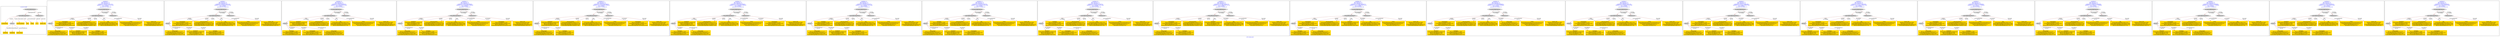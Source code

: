 digraph n0 {
fontcolor="blue"
remincross="true"
label="s20-s-lacma.xml"
subgraph cluster_0 {
label="1-correct model"
n2[style="filled",color="white",fillcolor="lightgray",label="CulturalHeritageObject1"];
n3[shape="plaintext",style="filled",fillcolor="gold",label="creationDate"];
n4[style="filled",color="white",fillcolor="lightgray",label="Person1"];
n5[shape="plaintext",style="filled",fillcolor="gold",label="Artwork_Details"];
n6[shape="plaintext",style="filled",fillcolor="gold",label="title"];
n7[shape="plaintext",style="filled",fillcolor="gold",label="Origin"];
n8[shape="plaintext",style="filled",fillcolor="gold",label="ID"];
n9[shape="plaintext",style="filled",fillcolor="gold",label="birthDate"];
n10[shape="plaintext",style="filled",fillcolor="gold",label="deathDate"];
n11[shape="plaintext",style="filled",fillcolor="gold",label="Artist_Name"];
n12[style="filled",color="white",fillcolor="lightgray",label="EuropeanaAggregation1"];
n13[style="filled",color="white",fillcolor="lightgray",label="WebResource1"];
n14[shape="plaintext",style="filled",fillcolor="gold",label="Image_URL"];
}
subgraph cluster_1 {
label="candidate 0\nlink coherence:1.0\nnode coherence:1.0\nconfidence:0.4602852700311201\nmapping score:0.5909284233437067\ncost:10.99945\n-precision:0.91-recall:0.83"
n16[style="filled",color="white",fillcolor="lightgray",label="CulturalHeritageObject1"];
n17[style="filled",color="white",fillcolor="lightgray",label="Person1"];
n18[style="filled",color="white",fillcolor="lightgray",label="EuropeanaAggregation1"];
n19[style="filled",color="white",fillcolor="lightgray",label="WebResource1"];
n20[shape="plaintext",style="filled",fillcolor="gold",label="Artist_Name\n[Person,nameOfThePerson,0.477]\n[CulturalHeritageObject,description,0.2]\n[CulturalHeritageObject,title,0.165]\n[CulturalHeritageObject,provenance,0.158]"];
n21[shape="plaintext",style="filled",fillcolor="gold",label="creationDate\n[Person,dateOfBirth,0.333]\n[CulturalHeritageObject,created,0.333]\n[Person,dateOfDeath,0.282]\n[CulturalHeritageObject,provenance,0.052]"];
n22[shape="plaintext",style="filled",fillcolor="gold",label="Artwork_Details\n[CulturalHeritageObject,extent,0.527]\n[CulturalHeritageObject,provenance,0.225]\n[CulturalHeritageObject,description,0.14]\n[CulturalHeritageObject,medium,0.108]"];
n23[shape="plaintext",style="filled",fillcolor="gold",label="title\n[CulturalHeritageObject,title,0.321]\n[CulturalHeritageObject,description,0.295]\n[CulturalHeritageObject,provenance,0.205]\n[Person,nameOfThePerson,0.178]"];
n24[shape="plaintext",style="filled",fillcolor="gold",label="Origin\n[CulturalHeritageObject,accessionNumber,0.571]\n[CulturalHeritageObject,provenance,0.237]\n[Person,nameOfThePerson,0.117]\n[Document,classLink,0.075]"];
n25[shape="plaintext",style="filled",fillcolor="gold",label="Image_URL\n[WebResource,classLink,0.666]\n[Document,classLink,0.304]\n[CulturalHeritageObject,description,0.02]\n[CulturalHeritageObject,title,0.01]"];
n26[shape="plaintext",style="filled",fillcolor="gold",label="deathDate\n[CulturalHeritageObject,created,0.42]\n[Person,dateOfDeath,0.302]\n[Person,dateOfBirth,0.213]\n[CulturalHeritageObject,title,0.065]"];
n27[shape="plaintext",style="filled",fillcolor="gold",label="birthDate\n[Person,dateOfBirth,0.486]\n[CulturalHeritageObject,created,0.237]\n[Person,dateOfDeath,0.234]\n[Person,biographicalInformation,0.043]"];
}
subgraph cluster_2 {
label="candidate 1\nlink coherence:1.0\nnode coherence:1.0\nconfidence:0.4602852700311201\nmapping score:0.5909284233437067\ncost:10.99961\n-precision:0.91-recall:0.83"
n29[style="filled",color="white",fillcolor="lightgray",label="CulturalHeritageObject1"];
n30[style="filled",color="white",fillcolor="lightgray",label="Person1"];
n31[style="filled",color="white",fillcolor="lightgray",label="EuropeanaAggregation1"];
n32[style="filled",color="white",fillcolor="lightgray",label="WebResource2"];
n33[shape="plaintext",style="filled",fillcolor="gold",label="Artist_Name\n[Person,nameOfThePerson,0.477]\n[CulturalHeritageObject,description,0.2]\n[CulturalHeritageObject,title,0.165]\n[CulturalHeritageObject,provenance,0.158]"];
n34[shape="plaintext",style="filled",fillcolor="gold",label="creationDate\n[Person,dateOfBirth,0.333]\n[CulturalHeritageObject,created,0.333]\n[Person,dateOfDeath,0.282]\n[CulturalHeritageObject,provenance,0.052]"];
n35[shape="plaintext",style="filled",fillcolor="gold",label="Artwork_Details\n[CulturalHeritageObject,extent,0.527]\n[CulturalHeritageObject,provenance,0.225]\n[CulturalHeritageObject,description,0.14]\n[CulturalHeritageObject,medium,0.108]"];
n36[shape="plaintext",style="filled",fillcolor="gold",label="Image_URL\n[WebResource,classLink,0.666]\n[Document,classLink,0.304]\n[CulturalHeritageObject,description,0.02]\n[CulturalHeritageObject,title,0.01]"];
n37[shape="plaintext",style="filled",fillcolor="gold",label="title\n[CulturalHeritageObject,title,0.321]\n[CulturalHeritageObject,description,0.295]\n[CulturalHeritageObject,provenance,0.205]\n[Person,nameOfThePerson,0.178]"];
n38[shape="plaintext",style="filled",fillcolor="gold",label="Origin\n[CulturalHeritageObject,accessionNumber,0.571]\n[CulturalHeritageObject,provenance,0.237]\n[Person,nameOfThePerson,0.117]\n[Document,classLink,0.075]"];
n39[shape="plaintext",style="filled",fillcolor="gold",label="deathDate\n[CulturalHeritageObject,created,0.42]\n[Person,dateOfDeath,0.302]\n[Person,dateOfBirth,0.213]\n[CulturalHeritageObject,title,0.065]"];
n40[shape="plaintext",style="filled",fillcolor="gold",label="birthDate\n[Person,dateOfBirth,0.486]\n[CulturalHeritageObject,created,0.237]\n[Person,dateOfDeath,0.234]\n[Person,biographicalInformation,0.043]"];
}
subgraph cluster_3 {
label="candidate 10\nlink coherence:1.0\nnode coherence:1.0\nconfidence:0.443501846269161\nmapping score:0.585333948756387\ncost:10.99965\n-precision:0.55-recall:0.5"
n42[style="filled",color="white",fillcolor="lightgray",label="CulturalHeritageObject1"];
n43[style="filled",color="white",fillcolor="lightgray",label="Person2"];
n44[style="filled",color="white",fillcolor="lightgray",label="EuropeanaAggregation1"];
n45[style="filled",color="white",fillcolor="lightgray",label="WebResource1"];
n46[shape="plaintext",style="filled",fillcolor="gold",label="deathDate\n[CulturalHeritageObject,created,0.42]\n[Person,dateOfDeath,0.302]\n[Person,dateOfBirth,0.213]\n[CulturalHeritageObject,title,0.065]"];
n47[shape="plaintext",style="filled",fillcolor="gold",label="Artwork_Details\n[CulturalHeritageObject,extent,0.527]\n[CulturalHeritageObject,provenance,0.225]\n[CulturalHeritageObject,description,0.14]\n[CulturalHeritageObject,medium,0.108]"];
n48[shape="plaintext",style="filled",fillcolor="gold",label="title\n[CulturalHeritageObject,title,0.321]\n[CulturalHeritageObject,description,0.295]\n[CulturalHeritageObject,provenance,0.205]\n[Person,nameOfThePerson,0.178]"];
n49[shape="plaintext",style="filled",fillcolor="gold",label="Origin\n[CulturalHeritageObject,accessionNumber,0.571]\n[CulturalHeritageObject,provenance,0.237]\n[Person,nameOfThePerson,0.117]\n[Document,classLink,0.075]"];
n50[shape="plaintext",style="filled",fillcolor="gold",label="birthDate\n[Person,dateOfBirth,0.486]\n[CulturalHeritageObject,created,0.237]\n[Person,dateOfDeath,0.234]\n[Person,biographicalInformation,0.043]"];
n51[shape="plaintext",style="filled",fillcolor="gold",label="Image_URL\n[WebResource,classLink,0.666]\n[Document,classLink,0.304]\n[CulturalHeritageObject,description,0.02]\n[CulturalHeritageObject,title,0.01]"];
n52[shape="plaintext",style="filled",fillcolor="gold",label="creationDate\n[Person,dateOfBirth,0.333]\n[CulturalHeritageObject,created,0.333]\n[Person,dateOfDeath,0.282]\n[CulturalHeritageObject,provenance,0.052]"];
n53[shape="plaintext",style="filled",fillcolor="gold",label="Artist_Name\n[Person,nameOfThePerson,0.477]\n[CulturalHeritageObject,description,0.2]\n[CulturalHeritageObject,title,0.165]\n[CulturalHeritageObject,provenance,0.158]"];
}
subgraph cluster_4 {
label="candidate 11\nlink coherence:1.0\nnode coherence:1.0\nconfidence:0.4397815847068325\nmapping score:0.5840938615689442\ncost:10.99945\n-precision:0.73-recall:0.67"
n55[style="filled",color="white",fillcolor="lightgray",label="CulturalHeritageObject1"];
n56[style="filled",color="white",fillcolor="lightgray",label="Person1"];
n57[style="filled",color="white",fillcolor="lightgray",label="EuropeanaAggregation1"];
n58[style="filled",color="white",fillcolor="lightgray",label="WebResource1"];
n59[shape="plaintext",style="filled",fillcolor="gold",label="Artist_Name\n[Person,nameOfThePerson,0.477]\n[CulturalHeritageObject,description,0.2]\n[CulturalHeritageObject,title,0.165]\n[CulturalHeritageObject,provenance,0.158]"];
n60[shape="plaintext",style="filled",fillcolor="gold",label="deathDate\n[CulturalHeritageObject,created,0.42]\n[Person,dateOfDeath,0.302]\n[Person,dateOfBirth,0.213]\n[CulturalHeritageObject,title,0.065]"];
n61[shape="plaintext",style="filled",fillcolor="gold",label="Artwork_Details\n[CulturalHeritageObject,extent,0.527]\n[CulturalHeritageObject,provenance,0.225]\n[CulturalHeritageObject,description,0.14]\n[CulturalHeritageObject,medium,0.108]"];
n62[shape="plaintext",style="filled",fillcolor="gold",label="title\n[CulturalHeritageObject,title,0.321]\n[CulturalHeritageObject,description,0.295]\n[CulturalHeritageObject,provenance,0.205]\n[Person,nameOfThePerson,0.178]"];
n63[shape="plaintext",style="filled",fillcolor="gold",label="Origin\n[CulturalHeritageObject,accessionNumber,0.571]\n[CulturalHeritageObject,provenance,0.237]\n[Person,nameOfThePerson,0.117]\n[Document,classLink,0.075]"];
n64[shape="plaintext",style="filled",fillcolor="gold",label="creationDate\n[Person,dateOfBirth,0.333]\n[CulturalHeritageObject,created,0.333]\n[Person,dateOfDeath,0.282]\n[CulturalHeritageObject,provenance,0.052]"];
n65[shape="plaintext",style="filled",fillcolor="gold",label="Image_URL\n[WebResource,classLink,0.666]\n[Document,classLink,0.304]\n[CulturalHeritageObject,description,0.02]\n[CulturalHeritageObject,title,0.01]"];
n66[shape="plaintext",style="filled",fillcolor="gold",label="birthDate\n[Person,dateOfBirth,0.486]\n[CulturalHeritageObject,created,0.237]\n[Person,dateOfDeath,0.234]\n[Person,biographicalInformation,0.043]"];
}
subgraph cluster_5 {
label="candidate 12\nlink coherence:1.0\nnode coherence:1.0\nconfidence:0.4397815847068325\nmapping score:0.5840938615689442\ncost:10.99961\n-precision:0.73-recall:0.67"
n68[style="filled",color="white",fillcolor="lightgray",label="CulturalHeritageObject1"];
n69[style="filled",color="white",fillcolor="lightgray",label="Person1"];
n70[style="filled",color="white",fillcolor="lightgray",label="EuropeanaAggregation1"];
n71[style="filled",color="white",fillcolor="lightgray",label="WebResource2"];
n72[shape="plaintext",style="filled",fillcolor="gold",label="Artist_Name\n[Person,nameOfThePerson,0.477]\n[CulturalHeritageObject,description,0.2]\n[CulturalHeritageObject,title,0.165]\n[CulturalHeritageObject,provenance,0.158]"];
n73[shape="plaintext",style="filled",fillcolor="gold",label="deathDate\n[CulturalHeritageObject,created,0.42]\n[Person,dateOfDeath,0.302]\n[Person,dateOfBirth,0.213]\n[CulturalHeritageObject,title,0.065]"];
n74[shape="plaintext",style="filled",fillcolor="gold",label="Artwork_Details\n[CulturalHeritageObject,extent,0.527]\n[CulturalHeritageObject,provenance,0.225]\n[CulturalHeritageObject,description,0.14]\n[CulturalHeritageObject,medium,0.108]"];
n75[shape="plaintext",style="filled",fillcolor="gold",label="Image_URL\n[WebResource,classLink,0.666]\n[Document,classLink,0.304]\n[CulturalHeritageObject,description,0.02]\n[CulturalHeritageObject,title,0.01]"];
n76[shape="plaintext",style="filled",fillcolor="gold",label="title\n[CulturalHeritageObject,title,0.321]\n[CulturalHeritageObject,description,0.295]\n[CulturalHeritageObject,provenance,0.205]\n[Person,nameOfThePerson,0.178]"];
n77[shape="plaintext",style="filled",fillcolor="gold",label="Origin\n[CulturalHeritageObject,accessionNumber,0.571]\n[CulturalHeritageObject,provenance,0.237]\n[Person,nameOfThePerson,0.117]\n[Document,classLink,0.075]"];
n78[shape="plaintext",style="filled",fillcolor="gold",label="creationDate\n[Person,dateOfBirth,0.333]\n[CulturalHeritageObject,created,0.333]\n[Person,dateOfDeath,0.282]\n[CulturalHeritageObject,provenance,0.052]"];
n79[shape="plaintext",style="filled",fillcolor="gold",label="birthDate\n[Person,dateOfBirth,0.486]\n[CulturalHeritageObject,created,0.237]\n[Person,dateOfDeath,0.234]\n[Person,biographicalInformation,0.043]"];
}
subgraph cluster_6 {
label="candidate 13\nlink coherence:1.0\nnode coherence:1.0\nconfidence:0.4397815847068325\nmapping score:0.5840938615689442\ncost:10.99965\n-precision:0.64-recall:0.58"
n81[style="filled",color="white",fillcolor="lightgray",label="CulturalHeritageObject1"];
n82[style="filled",color="white",fillcolor="lightgray",label="Person2"];
n83[style="filled",color="white",fillcolor="lightgray",label="EuropeanaAggregation1"];
n84[style="filled",color="white",fillcolor="lightgray",label="WebResource1"];
n85[shape="plaintext",style="filled",fillcolor="gold",label="deathDate\n[CulturalHeritageObject,created,0.42]\n[Person,dateOfDeath,0.302]\n[Person,dateOfBirth,0.213]\n[CulturalHeritageObject,title,0.065]"];
n86[shape="plaintext",style="filled",fillcolor="gold",label="Artwork_Details\n[CulturalHeritageObject,extent,0.527]\n[CulturalHeritageObject,provenance,0.225]\n[CulturalHeritageObject,description,0.14]\n[CulturalHeritageObject,medium,0.108]"];
n87[shape="plaintext",style="filled",fillcolor="gold",label="title\n[CulturalHeritageObject,title,0.321]\n[CulturalHeritageObject,description,0.295]\n[CulturalHeritageObject,provenance,0.205]\n[Person,nameOfThePerson,0.178]"];
n88[shape="plaintext",style="filled",fillcolor="gold",label="Origin\n[CulturalHeritageObject,accessionNumber,0.571]\n[CulturalHeritageObject,provenance,0.237]\n[Person,nameOfThePerson,0.117]\n[Document,classLink,0.075]"];
n89[shape="plaintext",style="filled",fillcolor="gold",label="creationDate\n[Person,dateOfBirth,0.333]\n[CulturalHeritageObject,created,0.333]\n[Person,dateOfDeath,0.282]\n[CulturalHeritageObject,provenance,0.052]"];
n90[shape="plaintext",style="filled",fillcolor="gold",label="Image_URL\n[WebResource,classLink,0.666]\n[Document,classLink,0.304]\n[CulturalHeritageObject,description,0.02]\n[CulturalHeritageObject,title,0.01]"];
n91[shape="plaintext",style="filled",fillcolor="gold",label="birthDate\n[Person,dateOfBirth,0.486]\n[CulturalHeritageObject,created,0.237]\n[Person,dateOfDeath,0.234]\n[Person,biographicalInformation,0.043]"];
n92[shape="plaintext",style="filled",fillcolor="gold",label="Artist_Name\n[Person,nameOfThePerson,0.477]\n[CulturalHeritageObject,description,0.2]\n[CulturalHeritageObject,title,0.165]\n[CulturalHeritageObject,provenance,0.158]"];
}
subgraph cluster_7 {
label="candidate 14\nlink coherence:1.0\nnode coherence:1.0\nconfidence:0.4291987019738726\nmapping score:0.5805662339912908\ncost:10.99945\n-precision:0.73-recall:0.67"
n94[style="filled",color="white",fillcolor="lightgray",label="CulturalHeritageObject1"];
n95[style="filled",color="white",fillcolor="lightgray",label="Person1"];
n96[style="filled",color="white",fillcolor="lightgray",label="EuropeanaAggregation1"];
n97[style="filled",color="white",fillcolor="lightgray",label="WebResource1"];
n98[shape="plaintext",style="filled",fillcolor="gold",label="Artist_Name\n[Person,nameOfThePerson,0.477]\n[CulturalHeritageObject,description,0.2]\n[CulturalHeritageObject,title,0.165]\n[CulturalHeritageObject,provenance,0.158]"];
n99[shape="plaintext",style="filled",fillcolor="gold",label="birthDate\n[Person,dateOfBirth,0.486]\n[CulturalHeritageObject,created,0.237]\n[Person,dateOfDeath,0.234]\n[Person,biographicalInformation,0.043]"];
n100[shape="plaintext",style="filled",fillcolor="gold",label="Artwork_Details\n[CulturalHeritageObject,extent,0.527]\n[CulturalHeritageObject,provenance,0.225]\n[CulturalHeritageObject,description,0.14]\n[CulturalHeritageObject,medium,0.108]"];
n101[shape="plaintext",style="filled",fillcolor="gold",label="title\n[CulturalHeritageObject,title,0.321]\n[CulturalHeritageObject,description,0.295]\n[CulturalHeritageObject,provenance,0.205]\n[Person,nameOfThePerson,0.178]"];
n102[shape="plaintext",style="filled",fillcolor="gold",label="Origin\n[CulturalHeritageObject,accessionNumber,0.571]\n[CulturalHeritageObject,provenance,0.237]\n[Person,nameOfThePerson,0.117]\n[Document,classLink,0.075]"];
n103[shape="plaintext",style="filled",fillcolor="gold",label="Image_URL\n[WebResource,classLink,0.666]\n[Document,classLink,0.304]\n[CulturalHeritageObject,description,0.02]\n[CulturalHeritageObject,title,0.01]"];
n104[shape="plaintext",style="filled",fillcolor="gold",label="deathDate\n[CulturalHeritageObject,created,0.42]\n[Person,dateOfDeath,0.302]\n[Person,dateOfBirth,0.213]\n[CulturalHeritageObject,title,0.065]"];
n105[shape="plaintext",style="filled",fillcolor="gold",label="creationDate\n[Person,dateOfBirth,0.333]\n[CulturalHeritageObject,created,0.333]\n[Person,dateOfDeath,0.282]\n[CulturalHeritageObject,provenance,0.052]"];
}
subgraph cluster_8 {
label="candidate 15\nlink coherence:1.0\nnode coherence:1.0\nconfidence:0.4291987019738726\nmapping score:0.5805662339912908\ncost:10.99961\n-precision:0.73-recall:0.67"
n107[style="filled",color="white",fillcolor="lightgray",label="CulturalHeritageObject1"];
n108[style="filled",color="white",fillcolor="lightgray",label="Person1"];
n109[style="filled",color="white",fillcolor="lightgray",label="EuropeanaAggregation1"];
n110[style="filled",color="white",fillcolor="lightgray",label="WebResource2"];
n111[shape="plaintext",style="filled",fillcolor="gold",label="Artist_Name\n[Person,nameOfThePerson,0.477]\n[CulturalHeritageObject,description,0.2]\n[CulturalHeritageObject,title,0.165]\n[CulturalHeritageObject,provenance,0.158]"];
n112[shape="plaintext",style="filled",fillcolor="gold",label="birthDate\n[Person,dateOfBirth,0.486]\n[CulturalHeritageObject,created,0.237]\n[Person,dateOfDeath,0.234]\n[Person,biographicalInformation,0.043]"];
n113[shape="plaintext",style="filled",fillcolor="gold",label="Artwork_Details\n[CulturalHeritageObject,extent,0.527]\n[CulturalHeritageObject,provenance,0.225]\n[CulturalHeritageObject,description,0.14]\n[CulturalHeritageObject,medium,0.108]"];
n114[shape="plaintext",style="filled",fillcolor="gold",label="Image_URL\n[WebResource,classLink,0.666]\n[Document,classLink,0.304]\n[CulturalHeritageObject,description,0.02]\n[CulturalHeritageObject,title,0.01]"];
n115[shape="plaintext",style="filled",fillcolor="gold",label="title\n[CulturalHeritageObject,title,0.321]\n[CulturalHeritageObject,description,0.295]\n[CulturalHeritageObject,provenance,0.205]\n[Person,nameOfThePerson,0.178]"];
n116[shape="plaintext",style="filled",fillcolor="gold",label="Origin\n[CulturalHeritageObject,accessionNumber,0.571]\n[CulturalHeritageObject,provenance,0.237]\n[Person,nameOfThePerson,0.117]\n[Document,classLink,0.075]"];
n117[shape="plaintext",style="filled",fillcolor="gold",label="deathDate\n[CulturalHeritageObject,created,0.42]\n[Person,dateOfDeath,0.302]\n[Person,dateOfBirth,0.213]\n[CulturalHeritageObject,title,0.065]"];
n118[shape="plaintext",style="filled",fillcolor="gold",label="creationDate\n[Person,dateOfBirth,0.333]\n[CulturalHeritageObject,created,0.333]\n[Person,dateOfDeath,0.282]\n[CulturalHeritageObject,provenance,0.052]"];
}
subgraph cluster_9 {
label="candidate 16\nlink coherence:1.0\nnode coherence:1.0\nconfidence:0.4291987019738726\nmapping score:0.5805662339912908\ncost:10.99965\n-precision:0.64-recall:0.58"
n120[style="filled",color="white",fillcolor="lightgray",label="CulturalHeritageObject1"];
n121[style="filled",color="white",fillcolor="lightgray",label="Person2"];
n122[style="filled",color="white",fillcolor="lightgray",label="EuropeanaAggregation1"];
n123[style="filled",color="white",fillcolor="lightgray",label="WebResource1"];
n124[shape="plaintext",style="filled",fillcolor="gold",label="birthDate\n[Person,dateOfBirth,0.486]\n[CulturalHeritageObject,created,0.237]\n[Person,dateOfDeath,0.234]\n[Person,biographicalInformation,0.043]"];
n125[shape="plaintext",style="filled",fillcolor="gold",label="Artwork_Details\n[CulturalHeritageObject,extent,0.527]\n[CulturalHeritageObject,provenance,0.225]\n[CulturalHeritageObject,description,0.14]\n[CulturalHeritageObject,medium,0.108]"];
n126[shape="plaintext",style="filled",fillcolor="gold",label="title\n[CulturalHeritageObject,title,0.321]\n[CulturalHeritageObject,description,0.295]\n[CulturalHeritageObject,provenance,0.205]\n[Person,nameOfThePerson,0.178]"];
n127[shape="plaintext",style="filled",fillcolor="gold",label="deathDate\n[CulturalHeritageObject,created,0.42]\n[Person,dateOfDeath,0.302]\n[Person,dateOfBirth,0.213]\n[CulturalHeritageObject,title,0.065]"];
n128[shape="plaintext",style="filled",fillcolor="gold",label="Origin\n[CulturalHeritageObject,accessionNumber,0.571]\n[CulturalHeritageObject,provenance,0.237]\n[Person,nameOfThePerson,0.117]\n[Document,classLink,0.075]"];
n129[shape="plaintext",style="filled",fillcolor="gold",label="Image_URL\n[WebResource,classLink,0.666]\n[Document,classLink,0.304]\n[CulturalHeritageObject,description,0.02]\n[CulturalHeritageObject,title,0.01]"];
n130[shape="plaintext",style="filled",fillcolor="gold",label="creationDate\n[Person,dateOfBirth,0.333]\n[CulturalHeritageObject,created,0.333]\n[Person,dateOfDeath,0.282]\n[CulturalHeritageObject,provenance,0.052]"];
n131[shape="plaintext",style="filled",fillcolor="gold",label="Artist_Name\n[Person,nameOfThePerson,0.477]\n[CulturalHeritageObject,description,0.2]\n[CulturalHeritageObject,title,0.165]\n[CulturalHeritageObject,provenance,0.158]"];
}
subgraph cluster_10 {
label="candidate 17\nlink coherence:1.0\nnode coherence:1.0\nconfidence:0.4273981790204179\nmapping score:0.5799660596734726\ncost:10.99945\n-precision:0.73-recall:0.67"
n133[style="filled",color="white",fillcolor="lightgray",label="CulturalHeritageObject1"];
n134[style="filled",color="white",fillcolor="lightgray",label="Person1"];
n135[style="filled",color="white",fillcolor="lightgray",label="EuropeanaAggregation1"];
n136[style="filled",color="white",fillcolor="lightgray",label="WebResource1"];
n137[shape="plaintext",style="filled",fillcolor="gold",label="Artist_Name\n[Person,nameOfThePerson,0.477]\n[CulturalHeritageObject,description,0.2]\n[CulturalHeritageObject,title,0.165]\n[CulturalHeritageObject,provenance,0.158]"];
n138[shape="plaintext",style="filled",fillcolor="gold",label="creationDate\n[Person,dateOfBirth,0.333]\n[CulturalHeritageObject,created,0.333]\n[Person,dateOfDeath,0.282]\n[CulturalHeritageObject,provenance,0.052]"];
n139[shape="plaintext",style="filled",fillcolor="gold",label="Artwork_Details\n[CulturalHeritageObject,extent,0.527]\n[CulturalHeritageObject,provenance,0.225]\n[CulturalHeritageObject,description,0.14]\n[CulturalHeritageObject,medium,0.108]"];
n140[shape="plaintext",style="filled",fillcolor="gold",label="deathDate\n[CulturalHeritageObject,created,0.42]\n[Person,dateOfDeath,0.302]\n[Person,dateOfBirth,0.213]\n[CulturalHeritageObject,title,0.065]"];
n141[shape="plaintext",style="filled",fillcolor="gold",label="title\n[CulturalHeritageObject,title,0.321]\n[CulturalHeritageObject,description,0.295]\n[CulturalHeritageObject,provenance,0.205]\n[Person,nameOfThePerson,0.178]"];
n142[shape="plaintext",style="filled",fillcolor="gold",label="Origin\n[CulturalHeritageObject,accessionNumber,0.571]\n[CulturalHeritageObject,provenance,0.237]\n[Person,nameOfThePerson,0.117]\n[Document,classLink,0.075]"];
n143[shape="plaintext",style="filled",fillcolor="gold",label="Image_URL\n[WebResource,classLink,0.666]\n[Document,classLink,0.304]\n[CulturalHeritageObject,description,0.02]\n[CulturalHeritageObject,title,0.01]"];
n144[shape="plaintext",style="filled",fillcolor="gold",label="birthDate\n[Person,dateOfBirth,0.486]\n[CulturalHeritageObject,created,0.237]\n[Person,dateOfDeath,0.234]\n[Person,biographicalInformation,0.043]"];
}
subgraph cluster_11 {
label="candidate 18\nlink coherence:1.0\nnode coherence:1.0\nconfidence:0.4273981790204179\nmapping score:0.5799660596734726\ncost:10.99965\n-precision:0.64-recall:0.58"
n146[style="filled",color="white",fillcolor="lightgray",label="CulturalHeritageObject1"];
n147[style="filled",color="white",fillcolor="lightgray",label="Person2"];
n148[style="filled",color="white",fillcolor="lightgray",label="EuropeanaAggregation1"];
n149[style="filled",color="white",fillcolor="lightgray",label="WebResource1"];
n150[shape="plaintext",style="filled",fillcolor="gold",label="creationDate\n[Person,dateOfBirth,0.333]\n[CulturalHeritageObject,created,0.333]\n[Person,dateOfDeath,0.282]\n[CulturalHeritageObject,provenance,0.052]"];
n151[shape="plaintext",style="filled",fillcolor="gold",label="Artwork_Details\n[CulturalHeritageObject,extent,0.527]\n[CulturalHeritageObject,provenance,0.225]\n[CulturalHeritageObject,description,0.14]\n[CulturalHeritageObject,medium,0.108]"];
n152[shape="plaintext",style="filled",fillcolor="gold",label="deathDate\n[CulturalHeritageObject,created,0.42]\n[Person,dateOfDeath,0.302]\n[Person,dateOfBirth,0.213]\n[CulturalHeritageObject,title,0.065]"];
n153[shape="plaintext",style="filled",fillcolor="gold",label="title\n[CulturalHeritageObject,title,0.321]\n[CulturalHeritageObject,description,0.295]\n[CulturalHeritageObject,provenance,0.205]\n[Person,nameOfThePerson,0.178]"];
n154[shape="plaintext",style="filled",fillcolor="gold",label="Origin\n[CulturalHeritageObject,accessionNumber,0.571]\n[CulturalHeritageObject,provenance,0.237]\n[Person,nameOfThePerson,0.117]\n[Document,classLink,0.075]"];
n155[shape="plaintext",style="filled",fillcolor="gold",label="Image_URL\n[WebResource,classLink,0.666]\n[Document,classLink,0.304]\n[CulturalHeritageObject,description,0.02]\n[CulturalHeritageObject,title,0.01]"];
n156[shape="plaintext",style="filled",fillcolor="gold",label="birthDate\n[Person,dateOfBirth,0.486]\n[CulturalHeritageObject,created,0.237]\n[Person,dateOfDeath,0.234]\n[Person,biographicalInformation,0.043]"];
n157[shape="plaintext",style="filled",fillcolor="gold",label="Artist_Name\n[Person,nameOfThePerson,0.477]\n[CulturalHeritageObject,description,0.2]\n[CulturalHeritageObject,title,0.165]\n[CulturalHeritageObject,provenance,0.158]"];
}
subgraph cluster_12 {
label="candidate 19\nlink coherence:1.0\nnode coherence:1.0\nconfidence:0.42574866509846915\nmapping score:0.5794162216994897\ncost:10.99945\n-precision:0.82-recall:0.75"
n159[style="filled",color="white",fillcolor="lightgray",label="CulturalHeritageObject1"];
n160[style="filled",color="white",fillcolor="lightgray",label="Person1"];
n161[style="filled",color="white",fillcolor="lightgray",label="EuropeanaAggregation1"];
n162[style="filled",color="white",fillcolor="lightgray",label="WebResource1"];
n163[shape="plaintext",style="filled",fillcolor="gold",label="creationDate\n[Person,dateOfBirth,0.333]\n[CulturalHeritageObject,created,0.333]\n[Person,dateOfDeath,0.282]\n[CulturalHeritageObject,provenance,0.052]"];
n164[shape="plaintext",style="filled",fillcolor="gold",label="Artwork_Details\n[CulturalHeritageObject,extent,0.527]\n[CulturalHeritageObject,provenance,0.225]\n[CulturalHeritageObject,description,0.14]\n[CulturalHeritageObject,medium,0.108]"];
n165[shape="plaintext",style="filled",fillcolor="gold",label="title\n[CulturalHeritageObject,title,0.321]\n[CulturalHeritageObject,description,0.295]\n[CulturalHeritageObject,provenance,0.205]\n[Person,nameOfThePerson,0.178]"];
n166[shape="plaintext",style="filled",fillcolor="gold",label="Artist_Name\n[Person,nameOfThePerson,0.477]\n[CulturalHeritageObject,description,0.2]\n[CulturalHeritageObject,title,0.165]\n[CulturalHeritageObject,provenance,0.158]"];
n167[shape="plaintext",style="filled",fillcolor="gold",label="Origin\n[CulturalHeritageObject,accessionNumber,0.571]\n[CulturalHeritageObject,provenance,0.237]\n[Person,nameOfThePerson,0.117]\n[Document,classLink,0.075]"];
n168[shape="plaintext",style="filled",fillcolor="gold",label="Image_URL\n[WebResource,classLink,0.666]\n[Document,classLink,0.304]\n[CulturalHeritageObject,description,0.02]\n[CulturalHeritageObject,title,0.01]"];
n169[shape="plaintext",style="filled",fillcolor="gold",label="deathDate\n[CulturalHeritageObject,created,0.42]\n[Person,dateOfDeath,0.302]\n[Person,dateOfBirth,0.213]\n[CulturalHeritageObject,title,0.065]"];
n170[shape="plaintext",style="filled",fillcolor="gold",label="birthDate\n[Person,dateOfBirth,0.486]\n[CulturalHeritageObject,created,0.237]\n[Person,dateOfDeath,0.234]\n[Person,biographicalInformation,0.043]"];
}
subgraph cluster_13 {
label="candidate 2\nlink coherence:1.0\nnode coherence:1.0\nconfidence:0.4602852700311201\nmapping score:0.5909284233437067\ncost:10.99965\n-precision:0.82-recall:0.75"
n172[style="filled",color="white",fillcolor="lightgray",label="CulturalHeritageObject1"];
n173[style="filled",color="white",fillcolor="lightgray",label="Person2"];
n174[style="filled",color="white",fillcolor="lightgray",label="EuropeanaAggregation1"];
n175[style="filled",color="white",fillcolor="lightgray",label="WebResource1"];
n176[shape="plaintext",style="filled",fillcolor="gold",label="creationDate\n[Person,dateOfBirth,0.333]\n[CulturalHeritageObject,created,0.333]\n[Person,dateOfDeath,0.282]\n[CulturalHeritageObject,provenance,0.052]"];
n177[shape="plaintext",style="filled",fillcolor="gold",label="Artwork_Details\n[CulturalHeritageObject,extent,0.527]\n[CulturalHeritageObject,provenance,0.225]\n[CulturalHeritageObject,description,0.14]\n[CulturalHeritageObject,medium,0.108]"];
n178[shape="plaintext",style="filled",fillcolor="gold",label="title\n[CulturalHeritageObject,title,0.321]\n[CulturalHeritageObject,description,0.295]\n[CulturalHeritageObject,provenance,0.205]\n[Person,nameOfThePerson,0.178]"];
n179[shape="plaintext",style="filled",fillcolor="gold",label="deathDate\n[CulturalHeritageObject,created,0.42]\n[Person,dateOfDeath,0.302]\n[Person,dateOfBirth,0.213]\n[CulturalHeritageObject,title,0.065]"];
n180[shape="plaintext",style="filled",fillcolor="gold",label="Origin\n[CulturalHeritageObject,accessionNumber,0.571]\n[CulturalHeritageObject,provenance,0.237]\n[Person,nameOfThePerson,0.117]\n[Document,classLink,0.075]"];
n181[shape="plaintext",style="filled",fillcolor="gold",label="Image_URL\n[WebResource,classLink,0.666]\n[Document,classLink,0.304]\n[CulturalHeritageObject,description,0.02]\n[CulturalHeritageObject,title,0.01]"];
n182[shape="plaintext",style="filled",fillcolor="gold",label="birthDate\n[Person,dateOfBirth,0.486]\n[CulturalHeritageObject,created,0.237]\n[Person,dateOfDeath,0.234]\n[Person,biographicalInformation,0.043]"];
n183[shape="plaintext",style="filled",fillcolor="gold",label="Artist_Name\n[Person,nameOfThePerson,0.477]\n[CulturalHeritageObject,description,0.2]\n[CulturalHeritageObject,title,0.165]\n[CulturalHeritageObject,provenance,0.158]"];
}
subgraph cluster_14 {
label="candidate 3\nlink coherence:1.0\nnode coherence:1.0\nconfidence:0.4570711768422861\nmapping score:0.5898570589474287\ncost:10.99945\n-precision:0.82-recall:0.75"
n185[style="filled",color="white",fillcolor="lightgray",label="CulturalHeritageObject1"];
n186[style="filled",color="white",fillcolor="lightgray",label="Person1"];
n187[style="filled",color="white",fillcolor="lightgray",label="EuropeanaAggregation1"];
n188[style="filled",color="white",fillcolor="lightgray",label="WebResource1"];
n189[shape="plaintext",style="filled",fillcolor="gold",label="Artist_Name\n[Person,nameOfThePerson,0.477]\n[CulturalHeritageObject,description,0.2]\n[CulturalHeritageObject,title,0.165]\n[CulturalHeritageObject,provenance,0.158]"];
n190[shape="plaintext",style="filled",fillcolor="gold",label="creationDate\n[Person,dateOfBirth,0.333]\n[CulturalHeritageObject,created,0.333]\n[Person,dateOfDeath,0.282]\n[CulturalHeritageObject,provenance,0.052]"];
n191[shape="plaintext",style="filled",fillcolor="gold",label="Artwork_Details\n[CulturalHeritageObject,extent,0.527]\n[CulturalHeritageObject,provenance,0.225]\n[CulturalHeritageObject,description,0.14]\n[CulturalHeritageObject,medium,0.108]"];
n192[shape="plaintext",style="filled",fillcolor="gold",label="title\n[CulturalHeritageObject,title,0.321]\n[CulturalHeritageObject,description,0.295]\n[CulturalHeritageObject,provenance,0.205]\n[Person,nameOfThePerson,0.178]"];
n193[shape="plaintext",style="filled",fillcolor="gold",label="Origin\n[CulturalHeritageObject,accessionNumber,0.571]\n[CulturalHeritageObject,provenance,0.237]\n[Person,nameOfThePerson,0.117]\n[Document,classLink,0.075]"];
n194[shape="plaintext",style="filled",fillcolor="gold",label="Image_URL\n[WebResource,classLink,0.666]\n[Document,classLink,0.304]\n[CulturalHeritageObject,description,0.02]\n[CulturalHeritageObject,title,0.01]"];
n195[shape="plaintext",style="filled",fillcolor="gold",label="deathDate\n[CulturalHeritageObject,created,0.42]\n[Person,dateOfDeath,0.302]\n[Person,dateOfBirth,0.213]\n[CulturalHeritageObject,title,0.065]"];
n196[shape="plaintext",style="filled",fillcolor="gold",label="birthDate\n[Person,dateOfBirth,0.486]\n[CulturalHeritageObject,created,0.237]\n[Person,dateOfDeath,0.234]\n[Person,biographicalInformation,0.043]"];
}
subgraph cluster_15 {
label="candidate 4\nlink coherence:1.0\nnode coherence:1.0\nconfidence:0.4570711768422861\nmapping score:0.5898570589474287\ncost:10.99965\n-precision:0.73-recall:0.67"
n198[style="filled",color="white",fillcolor="lightgray",label="CulturalHeritageObject1"];
n199[style="filled",color="white",fillcolor="lightgray",label="Person2"];
n200[style="filled",color="white",fillcolor="lightgray",label="EuropeanaAggregation1"];
n201[style="filled",color="white",fillcolor="lightgray",label="WebResource1"];
n202[shape="plaintext",style="filled",fillcolor="gold",label="creationDate\n[Person,dateOfBirth,0.333]\n[CulturalHeritageObject,created,0.333]\n[Person,dateOfDeath,0.282]\n[CulturalHeritageObject,provenance,0.052]"];
n203[shape="plaintext",style="filled",fillcolor="gold",label="Artwork_Details\n[CulturalHeritageObject,extent,0.527]\n[CulturalHeritageObject,provenance,0.225]\n[CulturalHeritageObject,description,0.14]\n[CulturalHeritageObject,medium,0.108]"];
n204[shape="plaintext",style="filled",fillcolor="gold",label="title\n[CulturalHeritageObject,title,0.321]\n[CulturalHeritageObject,description,0.295]\n[CulturalHeritageObject,provenance,0.205]\n[Person,nameOfThePerson,0.178]"];
n205[shape="plaintext",style="filled",fillcolor="gold",label="deathDate\n[CulturalHeritageObject,created,0.42]\n[Person,dateOfDeath,0.302]\n[Person,dateOfBirth,0.213]\n[CulturalHeritageObject,title,0.065]"];
n206[shape="plaintext",style="filled",fillcolor="gold",label="Origin\n[CulturalHeritageObject,accessionNumber,0.571]\n[CulturalHeritageObject,provenance,0.237]\n[Person,nameOfThePerson,0.117]\n[Document,classLink,0.075]"];
n207[shape="plaintext",style="filled",fillcolor="gold",label="Image_URL\n[WebResource,classLink,0.666]\n[Document,classLink,0.304]\n[CulturalHeritageObject,description,0.02]\n[CulturalHeritageObject,title,0.01]"];
n208[shape="plaintext",style="filled",fillcolor="gold",label="birthDate\n[Person,dateOfBirth,0.486]\n[CulturalHeritageObject,created,0.237]\n[Person,dateOfDeath,0.234]\n[Person,biographicalInformation,0.043]"];
n209[shape="plaintext",style="filled",fillcolor="gold",label="Artist_Name\n[Person,nameOfThePerson,0.477]\n[CulturalHeritageObject,description,0.2]\n[CulturalHeritageObject,title,0.165]\n[CulturalHeritageObject,provenance,0.158]"];
}
subgraph cluster_16 {
label="candidate 5\nlink coherence:1.0\nnode coherence:1.0\nconfidence:0.44580335234900825\nmapping score:0.5861011174496694\ncost:10.99945\n-precision:0.82-recall:0.75"
n211[style="filled",color="white",fillcolor="lightgray",label="CulturalHeritageObject1"];
n212[style="filled",color="white",fillcolor="lightgray",label="Person1"];
n213[style="filled",color="white",fillcolor="lightgray",label="EuropeanaAggregation1"];
n214[style="filled",color="white",fillcolor="lightgray",label="WebResource1"];
n215[shape="plaintext",style="filled",fillcolor="gold",label="Artist_Name\n[Person,nameOfThePerson,0.477]\n[CulturalHeritageObject,description,0.2]\n[CulturalHeritageObject,title,0.165]\n[CulturalHeritageObject,provenance,0.158]"];
n216[shape="plaintext",style="filled",fillcolor="gold",label="creationDate\n[Person,dateOfBirth,0.333]\n[CulturalHeritageObject,created,0.333]\n[Person,dateOfDeath,0.282]\n[CulturalHeritageObject,provenance,0.052]"];
n217[shape="plaintext",style="filled",fillcolor="gold",label="Artwork_Details\n[CulturalHeritageObject,extent,0.527]\n[CulturalHeritageObject,provenance,0.225]\n[CulturalHeritageObject,description,0.14]\n[CulturalHeritageObject,medium,0.108]"];
n218[shape="plaintext",style="filled",fillcolor="gold",label="Origin\n[CulturalHeritageObject,accessionNumber,0.571]\n[CulturalHeritageObject,provenance,0.237]\n[Person,nameOfThePerson,0.117]\n[Document,classLink,0.075]"];
n219[shape="plaintext",style="filled",fillcolor="gold",label="title\n[CulturalHeritageObject,title,0.321]\n[CulturalHeritageObject,description,0.295]\n[CulturalHeritageObject,provenance,0.205]\n[Person,nameOfThePerson,0.178]"];
n220[shape="plaintext",style="filled",fillcolor="gold",label="Image_URL\n[WebResource,classLink,0.666]\n[Document,classLink,0.304]\n[CulturalHeritageObject,description,0.02]\n[CulturalHeritageObject,title,0.01]"];
n221[shape="plaintext",style="filled",fillcolor="gold",label="deathDate\n[CulturalHeritageObject,created,0.42]\n[Person,dateOfDeath,0.302]\n[Person,dateOfBirth,0.213]\n[CulturalHeritageObject,title,0.065]"];
n222[shape="plaintext",style="filled",fillcolor="gold",label="birthDate\n[Person,dateOfBirth,0.486]\n[CulturalHeritageObject,created,0.237]\n[Person,dateOfDeath,0.234]\n[Person,biographicalInformation,0.043]"];
}
subgraph cluster_17 {
label="candidate 6\nlink coherence:1.0\nnode coherence:1.0\nconfidence:0.44580335234900825\nmapping score:0.5861011174496694\ncost:10.99961\n-precision:0.82-recall:0.75"
n224[style="filled",color="white",fillcolor="lightgray",label="CulturalHeritageObject1"];
n225[style="filled",color="white",fillcolor="lightgray",label="Person1"];
n226[style="filled",color="white",fillcolor="lightgray",label="EuropeanaAggregation1"];
n227[style="filled",color="white",fillcolor="lightgray",label="WebResource2"];
n228[shape="plaintext",style="filled",fillcolor="gold",label="Artist_Name\n[Person,nameOfThePerson,0.477]\n[CulturalHeritageObject,description,0.2]\n[CulturalHeritageObject,title,0.165]\n[CulturalHeritageObject,provenance,0.158]"];
n229[shape="plaintext",style="filled",fillcolor="gold",label="creationDate\n[Person,dateOfBirth,0.333]\n[CulturalHeritageObject,created,0.333]\n[Person,dateOfDeath,0.282]\n[CulturalHeritageObject,provenance,0.052]"];
n230[shape="plaintext",style="filled",fillcolor="gold",label="Artwork_Details\n[CulturalHeritageObject,extent,0.527]\n[CulturalHeritageObject,provenance,0.225]\n[CulturalHeritageObject,description,0.14]\n[CulturalHeritageObject,medium,0.108]"];
n231[shape="plaintext",style="filled",fillcolor="gold",label="Image_URL\n[WebResource,classLink,0.666]\n[Document,classLink,0.304]\n[CulturalHeritageObject,description,0.02]\n[CulturalHeritageObject,title,0.01]"];
n232[shape="plaintext",style="filled",fillcolor="gold",label="Origin\n[CulturalHeritageObject,accessionNumber,0.571]\n[CulturalHeritageObject,provenance,0.237]\n[Person,nameOfThePerson,0.117]\n[Document,classLink,0.075]"];
n233[shape="plaintext",style="filled",fillcolor="gold",label="title\n[CulturalHeritageObject,title,0.321]\n[CulturalHeritageObject,description,0.295]\n[CulturalHeritageObject,provenance,0.205]\n[Person,nameOfThePerson,0.178]"];
n234[shape="plaintext",style="filled",fillcolor="gold",label="deathDate\n[CulturalHeritageObject,created,0.42]\n[Person,dateOfDeath,0.302]\n[Person,dateOfBirth,0.213]\n[CulturalHeritageObject,title,0.065]"];
n235[shape="plaintext",style="filled",fillcolor="gold",label="birthDate\n[Person,dateOfBirth,0.486]\n[CulturalHeritageObject,created,0.237]\n[Person,dateOfDeath,0.234]\n[Person,biographicalInformation,0.043]"];
}
subgraph cluster_18 {
label="candidate 7\nlink coherence:1.0\nnode coherence:1.0\nconfidence:0.44580335234900825\nmapping score:0.5861011174496694\ncost:10.99965\n-precision:0.73-recall:0.67"
n237[style="filled",color="white",fillcolor="lightgray",label="CulturalHeritageObject1"];
n238[style="filled",color="white",fillcolor="lightgray",label="Person2"];
n239[style="filled",color="white",fillcolor="lightgray",label="EuropeanaAggregation1"];
n240[style="filled",color="white",fillcolor="lightgray",label="WebResource1"];
n241[shape="plaintext",style="filled",fillcolor="gold",label="creationDate\n[Person,dateOfBirth,0.333]\n[CulturalHeritageObject,created,0.333]\n[Person,dateOfDeath,0.282]\n[CulturalHeritageObject,provenance,0.052]"];
n242[shape="plaintext",style="filled",fillcolor="gold",label="Artwork_Details\n[CulturalHeritageObject,extent,0.527]\n[CulturalHeritageObject,provenance,0.225]\n[CulturalHeritageObject,description,0.14]\n[CulturalHeritageObject,medium,0.108]"];
n243[shape="plaintext",style="filled",fillcolor="gold",label="deathDate\n[CulturalHeritageObject,created,0.42]\n[Person,dateOfDeath,0.302]\n[Person,dateOfBirth,0.213]\n[CulturalHeritageObject,title,0.065]"];
n244[shape="plaintext",style="filled",fillcolor="gold",label="Origin\n[CulturalHeritageObject,accessionNumber,0.571]\n[CulturalHeritageObject,provenance,0.237]\n[Person,nameOfThePerson,0.117]\n[Document,classLink,0.075]"];
n245[shape="plaintext",style="filled",fillcolor="gold",label="title\n[CulturalHeritageObject,title,0.321]\n[CulturalHeritageObject,description,0.295]\n[CulturalHeritageObject,provenance,0.205]\n[Person,nameOfThePerson,0.178]"];
n246[shape="plaintext",style="filled",fillcolor="gold",label="Image_URL\n[WebResource,classLink,0.666]\n[Document,classLink,0.304]\n[CulturalHeritageObject,description,0.02]\n[CulturalHeritageObject,title,0.01]"];
n247[shape="plaintext",style="filled",fillcolor="gold",label="birthDate\n[Person,dateOfBirth,0.486]\n[CulturalHeritageObject,created,0.237]\n[Person,dateOfDeath,0.234]\n[Person,biographicalInformation,0.043]"];
n248[shape="plaintext",style="filled",fillcolor="gold",label="Artist_Name\n[Person,nameOfThePerson,0.477]\n[CulturalHeritageObject,description,0.2]\n[CulturalHeritageObject,title,0.165]\n[CulturalHeritageObject,provenance,0.158]"];
}
subgraph cluster_19 {
label="candidate 8\nlink coherence:1.0\nnode coherence:1.0\nconfidence:0.443501846269161\nmapping score:0.585333948756387\ncost:10.99945\n-precision:0.64-recall:0.58"
n250[style="filled",color="white",fillcolor="lightgray",label="CulturalHeritageObject1"];
n251[style="filled",color="white",fillcolor="lightgray",label="Person1"];
n252[style="filled",color="white",fillcolor="lightgray",label="EuropeanaAggregation1"];
n253[style="filled",color="white",fillcolor="lightgray",label="WebResource1"];
n254[shape="plaintext",style="filled",fillcolor="gold",label="Artist_Name\n[Person,nameOfThePerson,0.477]\n[CulturalHeritageObject,description,0.2]\n[CulturalHeritageObject,title,0.165]\n[CulturalHeritageObject,provenance,0.158]"];
n255[shape="plaintext",style="filled",fillcolor="gold",label="deathDate\n[CulturalHeritageObject,created,0.42]\n[Person,dateOfDeath,0.302]\n[Person,dateOfBirth,0.213]\n[CulturalHeritageObject,title,0.065]"];
n256[shape="plaintext",style="filled",fillcolor="gold",label="Artwork_Details\n[CulturalHeritageObject,extent,0.527]\n[CulturalHeritageObject,provenance,0.225]\n[CulturalHeritageObject,description,0.14]\n[CulturalHeritageObject,medium,0.108]"];
n257[shape="plaintext",style="filled",fillcolor="gold",label="title\n[CulturalHeritageObject,title,0.321]\n[CulturalHeritageObject,description,0.295]\n[CulturalHeritageObject,provenance,0.205]\n[Person,nameOfThePerson,0.178]"];
n258[shape="plaintext",style="filled",fillcolor="gold",label="Origin\n[CulturalHeritageObject,accessionNumber,0.571]\n[CulturalHeritageObject,provenance,0.237]\n[Person,nameOfThePerson,0.117]\n[Document,classLink,0.075]"];
n259[shape="plaintext",style="filled",fillcolor="gold",label="Image_URL\n[WebResource,classLink,0.666]\n[Document,classLink,0.304]\n[CulturalHeritageObject,description,0.02]\n[CulturalHeritageObject,title,0.01]"];
n260[shape="plaintext",style="filled",fillcolor="gold",label="birthDate\n[Person,dateOfBirth,0.486]\n[CulturalHeritageObject,created,0.237]\n[Person,dateOfDeath,0.234]\n[Person,biographicalInformation,0.043]"];
n261[shape="plaintext",style="filled",fillcolor="gold",label="creationDate\n[Person,dateOfBirth,0.333]\n[CulturalHeritageObject,created,0.333]\n[Person,dateOfDeath,0.282]\n[CulturalHeritageObject,provenance,0.052]"];
}
subgraph cluster_20 {
label="candidate 9\nlink coherence:1.0\nnode coherence:1.0\nconfidence:0.443501846269161\nmapping score:0.585333948756387\ncost:10.99961\n-precision:0.64-recall:0.58"
n263[style="filled",color="white",fillcolor="lightgray",label="CulturalHeritageObject1"];
n264[style="filled",color="white",fillcolor="lightgray",label="Person1"];
n265[style="filled",color="white",fillcolor="lightgray",label="EuropeanaAggregation1"];
n266[style="filled",color="white",fillcolor="lightgray",label="WebResource2"];
n267[shape="plaintext",style="filled",fillcolor="gold",label="Artist_Name\n[Person,nameOfThePerson,0.477]\n[CulturalHeritageObject,description,0.2]\n[CulturalHeritageObject,title,0.165]\n[CulturalHeritageObject,provenance,0.158]"];
n268[shape="plaintext",style="filled",fillcolor="gold",label="deathDate\n[CulturalHeritageObject,created,0.42]\n[Person,dateOfDeath,0.302]\n[Person,dateOfBirth,0.213]\n[CulturalHeritageObject,title,0.065]"];
n269[shape="plaintext",style="filled",fillcolor="gold",label="Artwork_Details\n[CulturalHeritageObject,extent,0.527]\n[CulturalHeritageObject,provenance,0.225]\n[CulturalHeritageObject,description,0.14]\n[CulturalHeritageObject,medium,0.108]"];
n270[shape="plaintext",style="filled",fillcolor="gold",label="Image_URL\n[WebResource,classLink,0.666]\n[Document,classLink,0.304]\n[CulturalHeritageObject,description,0.02]\n[CulturalHeritageObject,title,0.01]"];
n271[shape="plaintext",style="filled",fillcolor="gold",label="title\n[CulturalHeritageObject,title,0.321]\n[CulturalHeritageObject,description,0.295]\n[CulturalHeritageObject,provenance,0.205]\n[Person,nameOfThePerson,0.178]"];
n272[shape="plaintext",style="filled",fillcolor="gold",label="Origin\n[CulturalHeritageObject,accessionNumber,0.571]\n[CulturalHeritageObject,provenance,0.237]\n[Person,nameOfThePerson,0.117]\n[Document,classLink,0.075]"];
n273[shape="plaintext",style="filled",fillcolor="gold",label="birthDate\n[Person,dateOfBirth,0.486]\n[CulturalHeritageObject,created,0.237]\n[Person,dateOfDeath,0.234]\n[Person,biographicalInformation,0.043]"];
n274[shape="plaintext",style="filled",fillcolor="gold",label="creationDate\n[Person,dateOfBirth,0.333]\n[CulturalHeritageObject,created,0.333]\n[Person,dateOfDeath,0.282]\n[CulturalHeritageObject,provenance,0.052]"];
}
n2 -> n3[color="brown",fontcolor="black",label="created"]
n2 -> n4[color="brown",fontcolor="black",label="creator"]
n2 -> n5[color="brown",fontcolor="black",label="description"]
n2 -> n6[color="brown",fontcolor="black",label="title"]
n2 -> n7[color="brown",fontcolor="black",label="accessionNumber"]
n2 -> n8[color="brown",fontcolor="black",label="objectId"]
n4 -> n9[color="brown",fontcolor="black",label="dateOfBirth"]
n4 -> n10[color="brown",fontcolor="black",label="dateOfDeath"]
n4 -> n11[color="brown",fontcolor="black",label="nameOfThePerson"]
n12 -> n2[color="brown",fontcolor="black",label="aggregatedCHO"]
n12 -> n13[color="brown",fontcolor="black",label="hasView"]
n13 -> n14[color="brown",fontcolor="black",label="classLink"]
n16 -> n17[color="brown",fontcolor="black",label="creator\nw=0.99979"]
n18 -> n16[color="brown",fontcolor="black",label="aggregatedCHO\nw=0.99983"]
n18 -> n19[color="brown",fontcolor="black",label="hasView\nw=0.99983"]
n17 -> n20[color="brown",fontcolor="black",label="nameOfThePerson\nw=1.0"]
n16 -> n21[color="brown",fontcolor="black",label="created\nw=1.0"]
n16 -> n22[color="brown",fontcolor="black",label="extent\nw=1.0"]
n16 -> n23[color="brown",fontcolor="black",label="title\nw=1.0"]
n16 -> n24[color="brown",fontcolor="black",label="accessionNumber\nw=1.0"]
n19 -> n25[color="brown",fontcolor="black",label="classLink\nw=1.0"]
n17 -> n26[color="brown",fontcolor="black",label="dateOfDeath\nw=1.0"]
n17 -> n27[color="brown",fontcolor="black",label="dateOfBirth\nw=1.0"]
n29 -> n30[color="brown",fontcolor="black",label="creator\nw=0.99979"]
n31 -> n29[color="brown",fontcolor="black",label="aggregatedCHO\nw=0.99983"]
n31 -> n32[color="brown",fontcolor="black",label="hasView\nw=0.99999"]
n30 -> n33[color="brown",fontcolor="black",label="nameOfThePerson\nw=1.0"]
n29 -> n34[color="brown",fontcolor="black",label="created\nw=1.0"]
n29 -> n35[color="brown",fontcolor="black",label="extent\nw=1.0"]
n32 -> n36[color="brown",fontcolor="black",label="classLink\nw=1.0"]
n29 -> n37[color="brown",fontcolor="black",label="title\nw=1.0"]
n29 -> n38[color="brown",fontcolor="black",label="accessionNumber\nw=1.0"]
n30 -> n39[color="brown",fontcolor="black",label="dateOfDeath\nw=1.0"]
n30 -> n40[color="brown",fontcolor="black",label="dateOfBirth\nw=1.0"]
n42 -> n43[color="brown",fontcolor="black",label="sitter\nw=0.99999"]
n44 -> n42[color="brown",fontcolor="black",label="aggregatedCHO\nw=0.99983"]
n44 -> n45[color="brown",fontcolor="black",label="hasView\nw=0.99983"]
n42 -> n46[color="brown",fontcolor="black",label="created\nw=1.0"]
n42 -> n47[color="brown",fontcolor="black",label="extent\nw=1.0"]
n42 -> n48[color="brown",fontcolor="black",label="title\nw=1.0"]
n42 -> n49[color="brown",fontcolor="black",label="accessionNumber\nw=1.0"]
n43 -> n50[color="brown",fontcolor="black",label="dateOfDeath\nw=1.0"]
n45 -> n51[color="brown",fontcolor="black",label="classLink\nw=1.0"]
n43 -> n52[color="brown",fontcolor="black",label="dateOfBirth\nw=1.0"]
n43 -> n53[color="brown",fontcolor="black",label="nameOfThePerson\nw=1.0"]
n55 -> n56[color="brown",fontcolor="black",label="creator\nw=0.99979"]
n57 -> n55[color="brown",fontcolor="black",label="aggregatedCHO\nw=0.99983"]
n57 -> n58[color="brown",fontcolor="black",label="hasView\nw=0.99983"]
n56 -> n59[color="brown",fontcolor="black",label="nameOfThePerson\nw=1.0"]
n55 -> n60[color="brown",fontcolor="black",label="created\nw=1.0"]
n55 -> n61[color="brown",fontcolor="black",label="extent\nw=1.0"]
n55 -> n62[color="brown",fontcolor="black",label="title\nw=1.0"]
n55 -> n63[color="brown",fontcolor="black",label="accessionNumber\nw=1.0"]
n55 -> n64[color="brown",fontcolor="black",label="provenance\nw=1.0"]
n58 -> n65[color="brown",fontcolor="black",label="classLink\nw=1.0"]
n56 -> n66[color="brown",fontcolor="black",label="dateOfBirth\nw=1.0"]
n68 -> n69[color="brown",fontcolor="black",label="creator\nw=0.99979"]
n70 -> n68[color="brown",fontcolor="black",label="aggregatedCHO\nw=0.99983"]
n70 -> n71[color="brown",fontcolor="black",label="hasView\nw=0.99999"]
n69 -> n72[color="brown",fontcolor="black",label="nameOfThePerson\nw=1.0"]
n68 -> n73[color="brown",fontcolor="black",label="created\nw=1.0"]
n68 -> n74[color="brown",fontcolor="black",label="extent\nw=1.0"]
n71 -> n75[color="brown",fontcolor="black",label="classLink\nw=1.0"]
n68 -> n76[color="brown",fontcolor="black",label="title\nw=1.0"]
n68 -> n77[color="brown",fontcolor="black",label="accessionNumber\nw=1.0"]
n68 -> n78[color="brown",fontcolor="black",label="provenance\nw=1.0"]
n69 -> n79[color="brown",fontcolor="black",label="dateOfBirth\nw=1.0"]
n81 -> n82[color="brown",fontcolor="black",label="sitter\nw=0.99999"]
n83 -> n81[color="brown",fontcolor="black",label="aggregatedCHO\nw=0.99983"]
n83 -> n84[color="brown",fontcolor="black",label="hasView\nw=0.99983"]
n81 -> n85[color="brown",fontcolor="black",label="created\nw=1.0"]
n81 -> n86[color="brown",fontcolor="black",label="extent\nw=1.0"]
n81 -> n87[color="brown",fontcolor="black",label="title\nw=1.0"]
n81 -> n88[color="brown",fontcolor="black",label="accessionNumber\nw=1.0"]
n81 -> n89[color="brown",fontcolor="black",label="provenance\nw=1.0"]
n84 -> n90[color="brown",fontcolor="black",label="classLink\nw=1.0"]
n82 -> n91[color="brown",fontcolor="black",label="dateOfBirth\nw=1.0"]
n82 -> n92[color="brown",fontcolor="black",label="nameOfThePerson\nw=1.0"]
n94 -> n95[color="brown",fontcolor="black",label="creator\nw=0.99979"]
n96 -> n94[color="brown",fontcolor="black",label="aggregatedCHO\nw=0.99983"]
n96 -> n97[color="brown",fontcolor="black",label="hasView\nw=0.99983"]
n95 -> n98[color="brown",fontcolor="black",label="nameOfThePerson\nw=1.0"]
n94 -> n99[color="brown",fontcolor="black",label="created\nw=1.0"]
n94 -> n100[color="brown",fontcolor="black",label="extent\nw=1.0"]
n94 -> n101[color="brown",fontcolor="black",label="title\nw=1.0"]
n94 -> n102[color="brown",fontcolor="black",label="accessionNumber\nw=1.0"]
n97 -> n103[color="brown",fontcolor="black",label="classLink\nw=1.0"]
n95 -> n104[color="brown",fontcolor="black",label="dateOfDeath\nw=1.0"]
n95 -> n105[color="brown",fontcolor="black",label="dateOfBirth\nw=1.0"]
n107 -> n108[color="brown",fontcolor="black",label="creator\nw=0.99979"]
n109 -> n107[color="brown",fontcolor="black",label="aggregatedCHO\nw=0.99983"]
n109 -> n110[color="brown",fontcolor="black",label="hasView\nw=0.99999"]
n108 -> n111[color="brown",fontcolor="black",label="nameOfThePerson\nw=1.0"]
n107 -> n112[color="brown",fontcolor="black",label="created\nw=1.0"]
n107 -> n113[color="brown",fontcolor="black",label="extent\nw=1.0"]
n110 -> n114[color="brown",fontcolor="black",label="classLink\nw=1.0"]
n107 -> n115[color="brown",fontcolor="black",label="title\nw=1.0"]
n107 -> n116[color="brown",fontcolor="black",label="accessionNumber\nw=1.0"]
n108 -> n117[color="brown",fontcolor="black",label="dateOfDeath\nw=1.0"]
n108 -> n118[color="brown",fontcolor="black",label="dateOfBirth\nw=1.0"]
n120 -> n121[color="brown",fontcolor="black",label="sitter\nw=0.99999"]
n122 -> n120[color="brown",fontcolor="black",label="aggregatedCHO\nw=0.99983"]
n122 -> n123[color="brown",fontcolor="black",label="hasView\nw=0.99983"]
n120 -> n124[color="brown",fontcolor="black",label="created\nw=1.0"]
n120 -> n125[color="brown",fontcolor="black",label="extent\nw=1.0"]
n120 -> n126[color="brown",fontcolor="black",label="title\nw=1.0"]
n121 -> n127[color="brown",fontcolor="black",label="dateOfDeath\nw=1.0"]
n120 -> n128[color="brown",fontcolor="black",label="accessionNumber\nw=1.0"]
n123 -> n129[color="brown",fontcolor="black",label="classLink\nw=1.0"]
n121 -> n130[color="brown",fontcolor="black",label="dateOfBirth\nw=1.0"]
n121 -> n131[color="brown",fontcolor="black",label="nameOfThePerson\nw=1.0"]
n133 -> n134[color="brown",fontcolor="black",label="creator\nw=0.99979"]
n135 -> n133[color="brown",fontcolor="black",label="aggregatedCHO\nw=0.99983"]
n135 -> n136[color="brown",fontcolor="black",label="hasView\nw=0.99983"]
n134 -> n137[color="brown",fontcolor="black",label="nameOfThePerson\nw=1.0"]
n133 -> n138[color="brown",fontcolor="black",label="created\nw=1.0"]
n133 -> n139[color="brown",fontcolor="black",label="extent\nw=1.0"]
n133 -> n140[color="brown",fontcolor="black",label="title\nw=1.0"]
n133 -> n141[color="brown",fontcolor="black",label="description\nw=1.0"]
n133 -> n142[color="brown",fontcolor="black",label="accessionNumber\nw=1.0"]
n136 -> n143[color="brown",fontcolor="black",label="classLink\nw=1.0"]
n134 -> n144[color="brown",fontcolor="black",label="dateOfBirth\nw=1.0"]
n146 -> n147[color="brown",fontcolor="black",label="sitter\nw=0.99999"]
n148 -> n146[color="brown",fontcolor="black",label="aggregatedCHO\nw=0.99983"]
n148 -> n149[color="brown",fontcolor="black",label="hasView\nw=0.99983"]
n146 -> n150[color="brown",fontcolor="black",label="created\nw=1.0"]
n146 -> n151[color="brown",fontcolor="black",label="extent\nw=1.0"]
n146 -> n152[color="brown",fontcolor="black",label="title\nw=1.0"]
n146 -> n153[color="brown",fontcolor="black",label="description\nw=1.0"]
n146 -> n154[color="brown",fontcolor="black",label="accessionNumber\nw=1.0"]
n149 -> n155[color="brown",fontcolor="black",label="classLink\nw=1.0"]
n147 -> n156[color="brown",fontcolor="black",label="dateOfBirth\nw=1.0"]
n147 -> n157[color="brown",fontcolor="black",label="nameOfThePerson\nw=1.0"]
n159 -> n160[color="brown",fontcolor="black",label="creator\nw=0.99979"]
n161 -> n159[color="brown",fontcolor="black",label="aggregatedCHO\nw=0.99983"]
n161 -> n162[color="brown",fontcolor="black",label="hasView\nw=0.99983"]
n159 -> n163[color="brown",fontcolor="black",label="created\nw=1.0"]
n159 -> n164[color="brown",fontcolor="black",label="extent\nw=1.0"]
n159 -> n165[color="brown",fontcolor="black",label="title\nw=1.0"]
n159 -> n166[color="brown",fontcolor="black",label="description\nw=1.0"]
n159 -> n167[color="brown",fontcolor="black",label="accessionNumber\nw=1.0"]
n162 -> n168[color="brown",fontcolor="black",label="classLink\nw=1.0"]
n160 -> n169[color="brown",fontcolor="black",label="dateOfDeath\nw=1.0"]
n160 -> n170[color="brown",fontcolor="black",label="dateOfBirth\nw=1.0"]
n172 -> n173[color="brown",fontcolor="black",label="sitter\nw=0.99999"]
n174 -> n172[color="brown",fontcolor="black",label="aggregatedCHO\nw=0.99983"]
n174 -> n175[color="brown",fontcolor="black",label="hasView\nw=0.99983"]
n172 -> n176[color="brown",fontcolor="black",label="created\nw=1.0"]
n172 -> n177[color="brown",fontcolor="black",label="extent\nw=1.0"]
n172 -> n178[color="brown",fontcolor="black",label="title\nw=1.0"]
n173 -> n179[color="brown",fontcolor="black",label="dateOfDeath\nw=1.0"]
n172 -> n180[color="brown",fontcolor="black",label="accessionNumber\nw=1.0"]
n175 -> n181[color="brown",fontcolor="black",label="classLink\nw=1.0"]
n173 -> n182[color="brown",fontcolor="black",label="dateOfBirth\nw=1.0"]
n173 -> n183[color="brown",fontcolor="black",label="nameOfThePerson\nw=1.0"]
n185 -> n186[color="brown",fontcolor="black",label="creator\nw=0.99979"]
n187 -> n185[color="brown",fontcolor="black",label="aggregatedCHO\nw=0.99983"]
n187 -> n188[color="brown",fontcolor="black",label="hasView\nw=0.99983"]
n186 -> n189[color="brown",fontcolor="black",label="nameOfThePerson\nw=1.0"]
n185 -> n190[color="brown",fontcolor="black",label="created\nw=1.0"]
n185 -> n191[color="brown",fontcolor="black",label="extent\nw=1.0"]
n185 -> n192[color="brown",fontcolor="black",label="description\nw=1.0"]
n185 -> n193[color="brown",fontcolor="black",label="accessionNumber\nw=1.0"]
n188 -> n194[color="brown",fontcolor="black",label="classLink\nw=1.0"]
n186 -> n195[color="brown",fontcolor="black",label="dateOfDeath\nw=1.0"]
n186 -> n196[color="brown",fontcolor="black",label="dateOfBirth\nw=1.0"]
n198 -> n199[color="brown",fontcolor="black",label="sitter\nw=0.99999"]
n200 -> n198[color="brown",fontcolor="black",label="aggregatedCHO\nw=0.99983"]
n200 -> n201[color="brown",fontcolor="black",label="hasView\nw=0.99983"]
n198 -> n202[color="brown",fontcolor="black",label="created\nw=1.0"]
n198 -> n203[color="brown",fontcolor="black",label="extent\nw=1.0"]
n198 -> n204[color="brown",fontcolor="black",label="description\nw=1.0"]
n199 -> n205[color="brown",fontcolor="black",label="dateOfDeath\nw=1.0"]
n198 -> n206[color="brown",fontcolor="black",label="accessionNumber\nw=1.0"]
n201 -> n207[color="brown",fontcolor="black",label="classLink\nw=1.0"]
n199 -> n208[color="brown",fontcolor="black",label="dateOfBirth\nw=1.0"]
n199 -> n209[color="brown",fontcolor="black",label="nameOfThePerson\nw=1.0"]
n211 -> n212[color="brown",fontcolor="black",label="creator\nw=0.99979"]
n213 -> n211[color="brown",fontcolor="black",label="aggregatedCHO\nw=0.99983"]
n213 -> n214[color="brown",fontcolor="black",label="hasView\nw=0.99983"]
n212 -> n215[color="brown",fontcolor="black",label="nameOfThePerson\nw=1.0"]
n211 -> n216[color="brown",fontcolor="black",label="created\nw=1.0"]
n211 -> n217[color="brown",fontcolor="black",label="extent\nw=1.0"]
n211 -> n218[color="brown",fontcolor="black",label="accessionNumber\nw=1.0"]
n211 -> n219[color="brown",fontcolor="black",label="provenance\nw=1.0"]
n214 -> n220[color="brown",fontcolor="black",label="classLink\nw=1.0"]
n212 -> n221[color="brown",fontcolor="black",label="dateOfDeath\nw=1.0"]
n212 -> n222[color="brown",fontcolor="black",label="dateOfBirth\nw=1.0"]
n224 -> n225[color="brown",fontcolor="black",label="creator\nw=0.99979"]
n226 -> n224[color="brown",fontcolor="black",label="aggregatedCHO\nw=0.99983"]
n226 -> n227[color="brown",fontcolor="black",label="hasView\nw=0.99999"]
n225 -> n228[color="brown",fontcolor="black",label="nameOfThePerson\nw=1.0"]
n224 -> n229[color="brown",fontcolor="black",label="created\nw=1.0"]
n224 -> n230[color="brown",fontcolor="black",label="extent\nw=1.0"]
n227 -> n231[color="brown",fontcolor="black",label="classLink\nw=1.0"]
n224 -> n232[color="brown",fontcolor="black",label="accessionNumber\nw=1.0"]
n224 -> n233[color="brown",fontcolor="black",label="provenance\nw=1.0"]
n225 -> n234[color="brown",fontcolor="black",label="dateOfDeath\nw=1.0"]
n225 -> n235[color="brown",fontcolor="black",label="dateOfBirth\nw=1.0"]
n237 -> n238[color="brown",fontcolor="black",label="sitter\nw=0.99999"]
n239 -> n237[color="brown",fontcolor="black",label="aggregatedCHO\nw=0.99983"]
n239 -> n240[color="brown",fontcolor="black",label="hasView\nw=0.99983"]
n237 -> n241[color="brown",fontcolor="black",label="created\nw=1.0"]
n237 -> n242[color="brown",fontcolor="black",label="extent\nw=1.0"]
n238 -> n243[color="brown",fontcolor="black",label="dateOfDeath\nw=1.0"]
n237 -> n244[color="brown",fontcolor="black",label="accessionNumber\nw=1.0"]
n237 -> n245[color="brown",fontcolor="black",label="provenance\nw=1.0"]
n240 -> n246[color="brown",fontcolor="black",label="classLink\nw=1.0"]
n238 -> n247[color="brown",fontcolor="black",label="dateOfBirth\nw=1.0"]
n238 -> n248[color="brown",fontcolor="black",label="nameOfThePerson\nw=1.0"]
n250 -> n251[color="brown",fontcolor="black",label="creator\nw=0.99979"]
n252 -> n250[color="brown",fontcolor="black",label="aggregatedCHO\nw=0.99983"]
n252 -> n253[color="brown",fontcolor="black",label="hasView\nw=0.99983"]
n251 -> n254[color="brown",fontcolor="black",label="nameOfThePerson\nw=1.0"]
n250 -> n255[color="brown",fontcolor="black",label="created\nw=1.0"]
n250 -> n256[color="brown",fontcolor="black",label="extent\nw=1.0"]
n250 -> n257[color="brown",fontcolor="black",label="title\nw=1.0"]
n250 -> n258[color="brown",fontcolor="black",label="accessionNumber\nw=1.0"]
n253 -> n259[color="brown",fontcolor="black",label="classLink\nw=1.0"]
n251 -> n260[color="brown",fontcolor="black",label="dateOfDeath\nw=1.0"]
n251 -> n261[color="brown",fontcolor="black",label="dateOfBirth\nw=1.0"]
n263 -> n264[color="brown",fontcolor="black",label="creator\nw=0.99979"]
n265 -> n263[color="brown",fontcolor="black",label="aggregatedCHO\nw=0.99983"]
n265 -> n266[color="brown",fontcolor="black",label="hasView\nw=0.99999"]
n264 -> n267[color="brown",fontcolor="black",label="nameOfThePerson\nw=1.0"]
n263 -> n268[color="brown",fontcolor="black",label="created\nw=1.0"]
n263 -> n269[color="brown",fontcolor="black",label="extent\nw=1.0"]
n266 -> n270[color="brown",fontcolor="black",label="classLink\nw=1.0"]
n263 -> n271[color="brown",fontcolor="black",label="title\nw=1.0"]
n263 -> n272[color="brown",fontcolor="black",label="accessionNumber\nw=1.0"]
n264 -> n273[color="brown",fontcolor="black",label="dateOfDeath\nw=1.0"]
n264 -> n274[color="brown",fontcolor="black",label="dateOfBirth\nw=1.0"]
}
